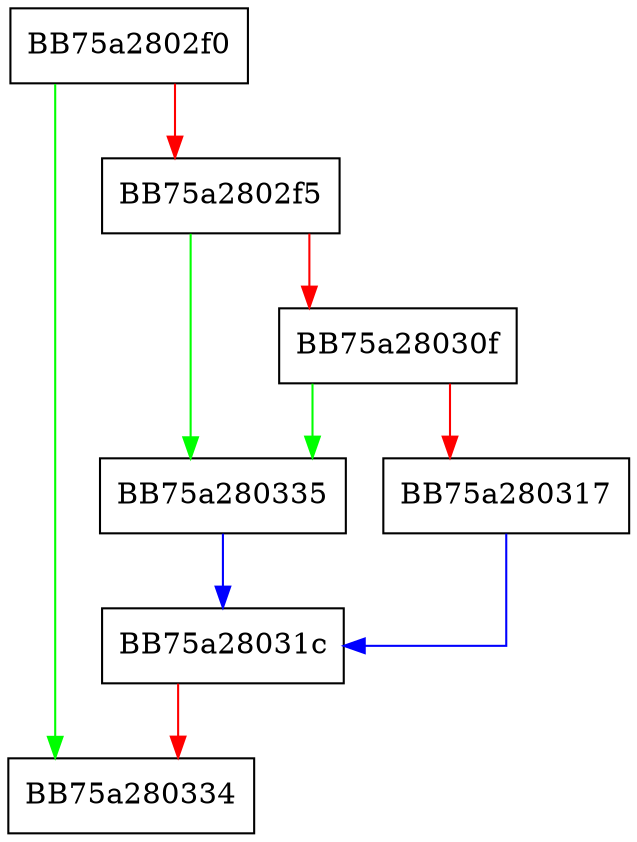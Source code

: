 digraph columnMallocFailure {
  node [shape="box"];
  graph [splines=ortho];
  BB75a2802f0 -> BB75a280334 [color="green"];
  BB75a2802f0 -> BB75a2802f5 [color="red"];
  BB75a2802f5 -> BB75a280335 [color="green"];
  BB75a2802f5 -> BB75a28030f [color="red"];
  BB75a28030f -> BB75a280335 [color="green"];
  BB75a28030f -> BB75a280317 [color="red"];
  BB75a280317 -> BB75a28031c [color="blue"];
  BB75a28031c -> BB75a280334 [color="red"];
  BB75a280335 -> BB75a28031c [color="blue"];
}